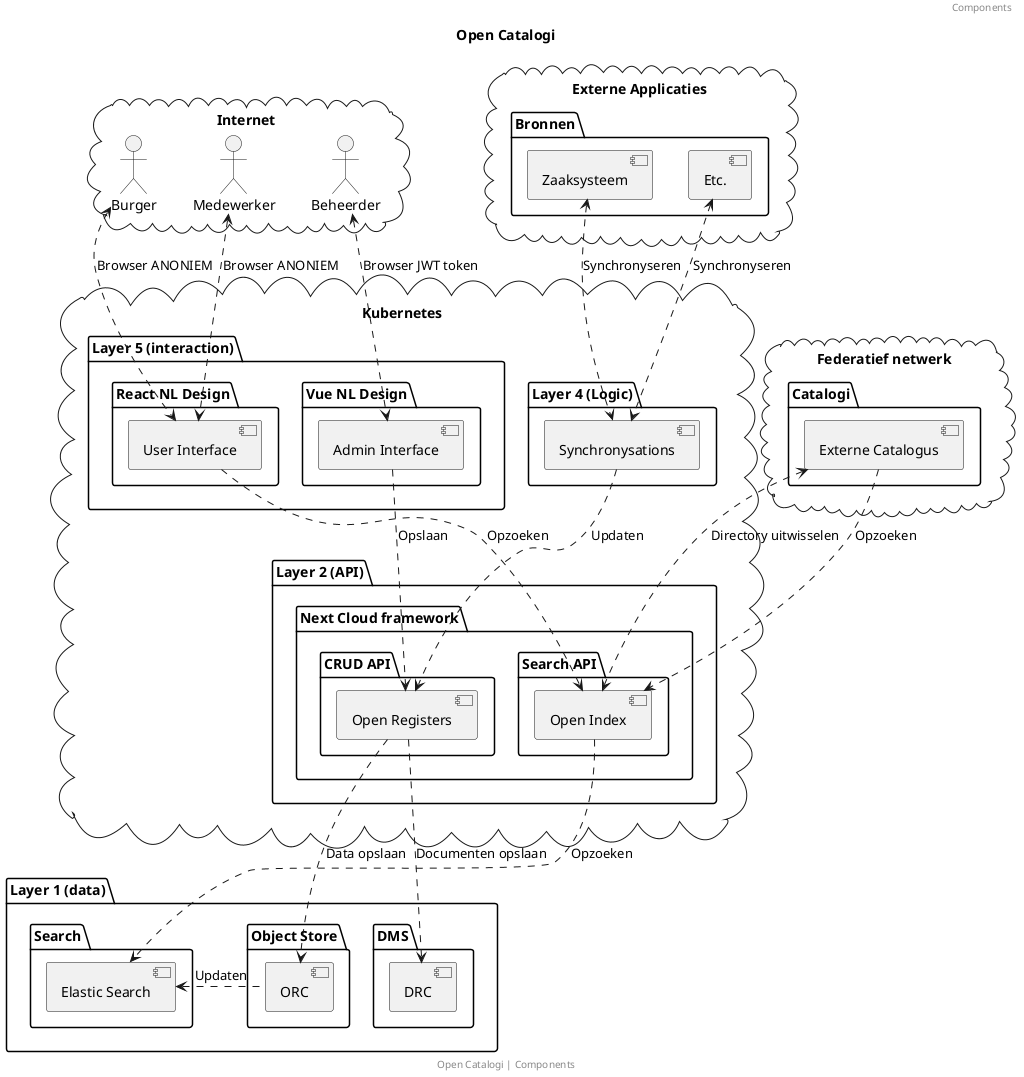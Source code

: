@startuml
title: Open Catalogi
footer: Open Catalogi | Components
header: Components

cloud "Internet"{
actor "Burger" as user
actor "Medewerker" as employee
actor "Beheerder" as admin

}

cloud "Federatief netwerk" {
package "Catalogi" {
 [Externe Catalogus] as externalCatalouge
}
}

cloud "Externe Applicaties"{
package "Bronnen" {
 [Zaaksysteem]  as zaaksysteem
 [Etc.]  as overigebronnen
}
}


cloud "Kubernetes"{

package "Layer 5 (interaction)" {
package "React NL Design" {
 [User Interface]  as userUi
}

package "Vue NL Design" {
 [Admin Interface]  as adminUi
}
}


package "Layer 4 (Logic)" as layer4 {
 [Synchronysations]  as service
}


package "Layer 2 (API)" as layer2 {


package "Next Cloud framework"{
package "Search API" {
 [Open Index] as searchAPI
}

package "CRUD API" {
 [Open Registers] as objectsAPI
}
}

}

}

package "Layer 1 (data)" {

package "Search" {
 [Elastic Search]  as searchDb
}

package "Object Store" {
 [ORC]  as objectsDb
}

package "DMS" {
 [DRC]  as drc
}
}

user <.down.> userUi: Browser ANONIEM
employee <.down.> userUi: Browser ANONIEM
admin <.down.> adminUi: Browser JWT token
userUi ..> searchAPI: Opzoeken
adminUi ..> objectsAPI: Opslaan
objectsAPI ..> objectsDb : Data opslaan
objectsAPI ..> drc : Documenten opslaan
searchAPI ..> searchDb: Opzoeken
objectsDb .left.> searchDb: Updaten
service ..> objectsAPI: Updaten
externalCatalouge <.> searchAPI: Directory uitwisselen
externalCatalouge ..> searchAPI: Opzoeken
zaaksysteem <.down.> service: Synchronyseren
overigebronnen  <.down.>  service: Synchronyseren

@enduml